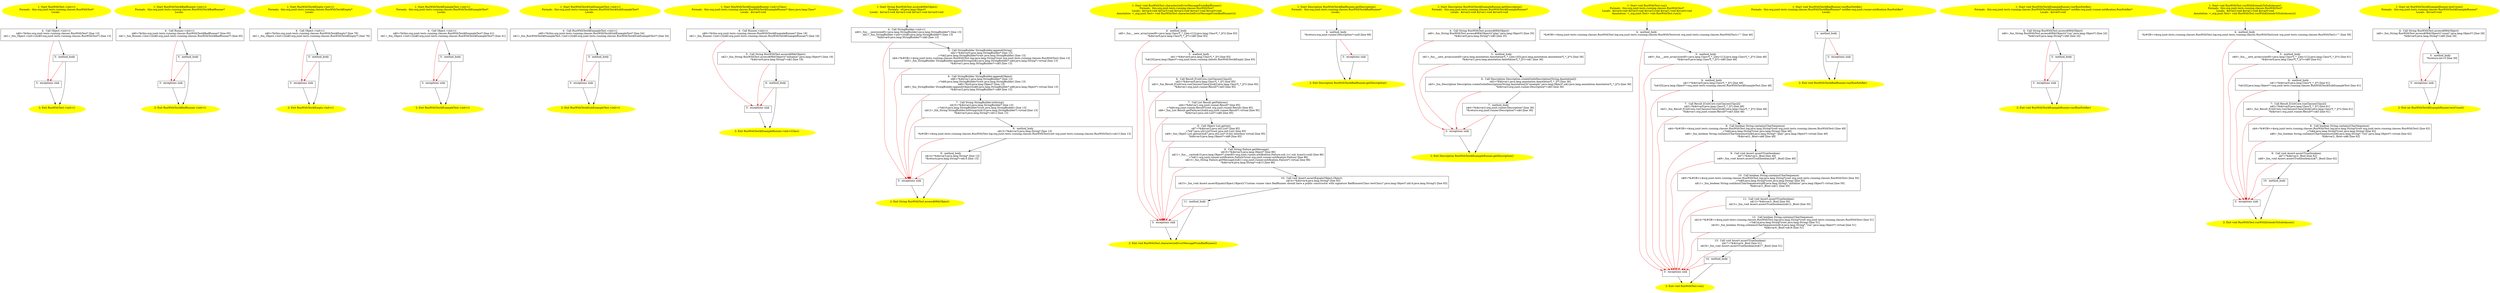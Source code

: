 /* @generated */
digraph cfg {
"org.junit.tests.running.classes.RunWithTest.<init>().37dfd34fd5948c29b14a1ca9b6bcc249_1" [label="1: Start RunWithTest.<init>()\nFormals:  this:org.junit.tests.running.classes.RunWithTest*\nLocals:  \n  " color=yellow style=filled]
	

	 "org.junit.tests.running.classes.RunWithTest.<init>().37dfd34fd5948c29b14a1ca9b6bcc249_1" -> "org.junit.tests.running.classes.RunWithTest.<init>().37dfd34fd5948c29b14a1ca9b6bcc249_4" ;
"org.junit.tests.running.classes.RunWithTest.<init>().37dfd34fd5948c29b14a1ca9b6bcc249_2" [label="2: Exit RunWithTest.<init>() \n  " color=yellow style=filled]
	

"org.junit.tests.running.classes.RunWithTest.<init>().37dfd34fd5948c29b14a1ca9b6bcc249_3" [label="3:  exceptions sink \n  " shape="box"]
	

	 "org.junit.tests.running.classes.RunWithTest.<init>().37dfd34fd5948c29b14a1ca9b6bcc249_3" -> "org.junit.tests.running.classes.RunWithTest.<init>().37dfd34fd5948c29b14a1ca9b6bcc249_2" ;
"org.junit.tests.running.classes.RunWithTest.<init>().37dfd34fd5948c29b14a1ca9b6bcc249_4" [label="4:  Call Object.<init>() \n   n$0=*&this:org.junit.tests.running.classes.RunWithTest* [line 13]\n  n$1=_fun_Object.<init>()(n$0:org.junit.tests.running.classes.RunWithTest*) [line 13]\n " shape="box"]
	

	 "org.junit.tests.running.classes.RunWithTest.<init>().37dfd34fd5948c29b14a1ca9b6bcc249_4" -> "org.junit.tests.running.classes.RunWithTest.<init>().37dfd34fd5948c29b14a1ca9b6bcc249_5" ;
	 "org.junit.tests.running.classes.RunWithTest.<init>().37dfd34fd5948c29b14a1ca9b6bcc249_4" -> "org.junit.tests.running.classes.RunWithTest.<init>().37dfd34fd5948c29b14a1ca9b6bcc249_3" [color="red" ];
"org.junit.tests.running.classes.RunWithTest.<init>().37dfd34fd5948c29b14a1ca9b6bcc249_5" [label="5:  method_body \n  " shape="box"]
	

	 "org.junit.tests.running.classes.RunWithTest.<init>().37dfd34fd5948c29b14a1ca9b6bcc249_5" -> "org.junit.tests.running.classes.RunWithTest.<init>().37dfd34fd5948c29b14a1ca9b6bcc249_2" ;
	 "org.junit.tests.running.classes.RunWithTest.<init>().37dfd34fd5948c29b14a1ca9b6bcc249_5" -> "org.junit.tests.running.classes.RunWithTest.<init>().37dfd34fd5948c29b14a1ca9b6bcc249_3" [color="red" ];
"org.junit.tests.running.classes.RunWithTest$BadRunner.<init>().d369ba99afb5cb42bc7578350c6d872d_1" [label="1: Start RunWithTest$BadRunner.<init>()\nFormals:  this:org.junit.tests.running.classes.RunWithTest$BadRunner*\nLocals:  \n  " color=yellow style=filled]
	

	 "org.junit.tests.running.classes.RunWithTest$BadRunner.<init>().d369ba99afb5cb42bc7578350c6d872d_1" -> "org.junit.tests.running.classes.RunWithTest$BadRunner.<init>().d369ba99afb5cb42bc7578350c6d872d_4" ;
"org.junit.tests.running.classes.RunWithTest$BadRunner.<init>().d369ba99afb5cb42bc7578350c6d872d_2" [label="2: Exit RunWithTest$BadRunner.<init>() \n  " color=yellow style=filled]
	

"org.junit.tests.running.classes.RunWithTest$BadRunner.<init>().d369ba99afb5cb42bc7578350c6d872d_3" [label="3:  exceptions sink \n  " shape="box"]
	

	 "org.junit.tests.running.classes.RunWithTest$BadRunner.<init>().d369ba99afb5cb42bc7578350c6d872d_3" -> "org.junit.tests.running.classes.RunWithTest$BadRunner.<init>().d369ba99afb5cb42bc7578350c6d872d_2" ;
"org.junit.tests.running.classes.RunWithTest$BadRunner.<init>().d369ba99afb5cb42bc7578350c6d872d_4" [label="4:  Call Runner.<init>() \n   n$0=*&this:org.junit.tests.running.classes.RunWithTest$BadRunner* [line 65]\n  n$1=_fun_Runner.<init>()(n$0:org.junit.tests.running.classes.RunWithTest$BadRunner*) [line 65]\n " shape="box"]
	

	 "org.junit.tests.running.classes.RunWithTest$BadRunner.<init>().d369ba99afb5cb42bc7578350c6d872d_4" -> "org.junit.tests.running.classes.RunWithTest$BadRunner.<init>().d369ba99afb5cb42bc7578350c6d872d_5" ;
	 "org.junit.tests.running.classes.RunWithTest$BadRunner.<init>().d369ba99afb5cb42bc7578350c6d872d_4" -> "org.junit.tests.running.classes.RunWithTest$BadRunner.<init>().d369ba99afb5cb42bc7578350c6d872d_3" [color="red" ];
"org.junit.tests.running.classes.RunWithTest$BadRunner.<init>().d369ba99afb5cb42bc7578350c6d872d_5" [label="5:  method_body \n  " shape="box"]
	

	 "org.junit.tests.running.classes.RunWithTest$BadRunner.<init>().d369ba99afb5cb42bc7578350c6d872d_5" -> "org.junit.tests.running.classes.RunWithTest$BadRunner.<init>().d369ba99afb5cb42bc7578350c6d872d_2" ;
	 "org.junit.tests.running.classes.RunWithTest$BadRunner.<init>().d369ba99afb5cb42bc7578350c6d872d_5" -> "org.junit.tests.running.classes.RunWithTest$BadRunner.<init>().d369ba99afb5cb42bc7578350c6d872d_3" [color="red" ];
"org.junit.tests.running.classes.RunWithTest$Empty.<init>().a164825f8111c8a7db06fb06fcd2aa99_1" [label="1: Start RunWithTest$Empty.<init>()\nFormals:  this:org.junit.tests.running.classes.RunWithTest$Empty*\nLocals:  \n  " color=yellow style=filled]
	

	 "org.junit.tests.running.classes.RunWithTest$Empty.<init>().a164825f8111c8a7db06fb06fcd2aa99_1" -> "org.junit.tests.running.classes.RunWithTest$Empty.<init>().a164825f8111c8a7db06fb06fcd2aa99_4" ;
"org.junit.tests.running.classes.RunWithTest$Empty.<init>().a164825f8111c8a7db06fb06fcd2aa99_2" [label="2: Exit RunWithTest$Empty.<init>() \n  " color=yellow style=filled]
	

"org.junit.tests.running.classes.RunWithTest$Empty.<init>().a164825f8111c8a7db06fb06fcd2aa99_3" [label="3:  exceptions sink \n  " shape="box"]
	

	 "org.junit.tests.running.classes.RunWithTest$Empty.<init>().a164825f8111c8a7db06fb06fcd2aa99_3" -> "org.junit.tests.running.classes.RunWithTest$Empty.<init>().a164825f8111c8a7db06fb06fcd2aa99_2" ;
"org.junit.tests.running.classes.RunWithTest$Empty.<init>().a164825f8111c8a7db06fb06fcd2aa99_4" [label="4:  Call Object.<init>() \n   n$0=*&this:org.junit.tests.running.classes.RunWithTest$Empty* [line 78]\n  n$1=_fun_Object.<init>()(n$0:org.junit.tests.running.classes.RunWithTest$Empty*) [line 78]\n " shape="box"]
	

	 "org.junit.tests.running.classes.RunWithTest$Empty.<init>().a164825f8111c8a7db06fb06fcd2aa99_4" -> "org.junit.tests.running.classes.RunWithTest$Empty.<init>().a164825f8111c8a7db06fb06fcd2aa99_5" ;
	 "org.junit.tests.running.classes.RunWithTest$Empty.<init>().a164825f8111c8a7db06fb06fcd2aa99_4" -> "org.junit.tests.running.classes.RunWithTest$Empty.<init>().a164825f8111c8a7db06fb06fcd2aa99_3" [color="red" ];
"org.junit.tests.running.classes.RunWithTest$Empty.<init>().a164825f8111c8a7db06fb06fcd2aa99_5" [label="5:  method_body \n  " shape="box"]
	

	 "org.junit.tests.running.classes.RunWithTest$Empty.<init>().a164825f8111c8a7db06fb06fcd2aa99_5" -> "org.junit.tests.running.classes.RunWithTest$Empty.<init>().a164825f8111c8a7db06fb06fcd2aa99_2" ;
	 "org.junit.tests.running.classes.RunWithTest$Empty.<init>().a164825f8111c8a7db06fb06fcd2aa99_5" -> "org.junit.tests.running.classes.RunWithTest$Empty.<init>().a164825f8111c8a7db06fb06fcd2aa99_3" [color="red" ];
"org.junit.tests.running.classes.RunWithTest$ExampleTest.<init>().e3a70cb2d054819533eacd89a9bc878f_1" [label="1: Start RunWithTest$ExampleTest.<init>()\nFormals:  this:org.junit.tests.running.classes.RunWithTest$ExampleTest*\nLocals:  \n  " color=yellow style=filled]
	

	 "org.junit.tests.running.classes.RunWithTest$ExampleTest.<init>().e3a70cb2d054819533eacd89a9bc878f_1" -> "org.junit.tests.running.classes.RunWithTest$ExampleTest.<init>().e3a70cb2d054819533eacd89a9bc878f_4" ;
"org.junit.tests.running.classes.RunWithTest$ExampleTest.<init>().e3a70cb2d054819533eacd89a9bc878f_2" [label="2: Exit RunWithTest$ExampleTest.<init>() \n  " color=yellow style=filled]
	

"org.junit.tests.running.classes.RunWithTest$ExampleTest.<init>().e3a70cb2d054819533eacd89a9bc878f_3" [label="3:  exceptions sink \n  " shape="box"]
	

	 "org.junit.tests.running.classes.RunWithTest$ExampleTest.<init>().e3a70cb2d054819533eacd89a9bc878f_3" -> "org.junit.tests.running.classes.RunWithTest$ExampleTest.<init>().e3a70cb2d054819533eacd89a9bc878f_2" ;
"org.junit.tests.running.classes.RunWithTest$ExampleTest.<init>().e3a70cb2d054819533eacd89a9bc878f_4" [label="4:  Call Object.<init>() \n   n$0=*&this:org.junit.tests.running.classes.RunWithTest$ExampleTest* [line 41]\n  n$1=_fun_Object.<init>()(n$0:org.junit.tests.running.classes.RunWithTest$ExampleTest*) [line 41]\n " shape="box"]
	

	 "org.junit.tests.running.classes.RunWithTest$ExampleTest.<init>().e3a70cb2d054819533eacd89a9bc878f_4" -> "org.junit.tests.running.classes.RunWithTest$ExampleTest.<init>().e3a70cb2d054819533eacd89a9bc878f_5" ;
	 "org.junit.tests.running.classes.RunWithTest$ExampleTest.<init>().e3a70cb2d054819533eacd89a9bc878f_4" -> "org.junit.tests.running.classes.RunWithTest$ExampleTest.<init>().e3a70cb2d054819533eacd89a9bc878f_3" [color="red" ];
"org.junit.tests.running.classes.RunWithTest$ExampleTest.<init>().e3a70cb2d054819533eacd89a9bc878f_5" [label="5:  method_body \n  " shape="box"]
	

	 "org.junit.tests.running.classes.RunWithTest$ExampleTest.<init>().e3a70cb2d054819533eacd89a9bc878f_5" -> "org.junit.tests.running.classes.RunWithTest$ExampleTest.<init>().e3a70cb2d054819533eacd89a9bc878f_2" ;
	 "org.junit.tests.running.classes.RunWithTest$ExampleTest.<init>().e3a70cb2d054819533eacd89a9bc878f_5" -> "org.junit.tests.running.classes.RunWithTest$ExampleTest.<init>().e3a70cb2d054819533eacd89a9bc878f_3" [color="red" ];
"org.junit.tests.running.classes.RunWithTest$SubExampleTest.<init>().ca8e2602afd9244be7b3b4311ef1e9bc_1" [label="1: Start RunWithTest$SubExampleTest.<init>()\nFormals:  this:org.junit.tests.running.classes.RunWithTest$SubExampleTest*\nLocals:  \n  " color=yellow style=filled]
	

	 "org.junit.tests.running.classes.RunWithTest$SubExampleTest.<init>().ca8e2602afd9244be7b3b4311ef1e9bc_1" -> "org.junit.tests.running.classes.RunWithTest$SubExampleTest.<init>().ca8e2602afd9244be7b3b4311ef1e9bc_4" ;
"org.junit.tests.running.classes.RunWithTest$SubExampleTest.<init>().ca8e2602afd9244be7b3b4311ef1e9bc_2" [label="2: Exit RunWithTest$SubExampleTest.<init>() \n  " color=yellow style=filled]
	

"org.junit.tests.running.classes.RunWithTest$SubExampleTest.<init>().ca8e2602afd9244be7b3b4311ef1e9bc_3" [label="3:  exceptions sink \n  " shape="box"]
	

	 "org.junit.tests.running.classes.RunWithTest$SubExampleTest.<init>().ca8e2602afd9244be7b3b4311ef1e9bc_3" -> "org.junit.tests.running.classes.RunWithTest$SubExampleTest.<init>().ca8e2602afd9244be7b3b4311ef1e9bc_2" ;
"org.junit.tests.running.classes.RunWithTest$SubExampleTest.<init>().ca8e2602afd9244be7b3b4311ef1e9bc_4" [label="4:  Call RunWithTest$ExampleTest.<init>() \n   n$0=*&this:org.junit.tests.running.classes.RunWithTest$SubExampleTest* [line 54]\n  n$1=_fun_RunWithTest$ExampleTest.<init>()(n$0:org.junit.tests.running.classes.RunWithTest$SubExampleTest*) [line 54]\n " shape="box"]
	

	 "org.junit.tests.running.classes.RunWithTest$SubExampleTest.<init>().ca8e2602afd9244be7b3b4311ef1e9bc_4" -> "org.junit.tests.running.classes.RunWithTest$SubExampleTest.<init>().ca8e2602afd9244be7b3b4311ef1e9bc_5" ;
	 "org.junit.tests.running.classes.RunWithTest$SubExampleTest.<init>().ca8e2602afd9244be7b3b4311ef1e9bc_4" -> "org.junit.tests.running.classes.RunWithTest$SubExampleTest.<init>().ca8e2602afd9244be7b3b4311ef1e9bc_3" [color="red" ];
"org.junit.tests.running.classes.RunWithTest$SubExampleTest.<init>().ca8e2602afd9244be7b3b4311ef1e9bc_5" [label="5:  method_body \n  " shape="box"]
	

	 "org.junit.tests.running.classes.RunWithTest$SubExampleTest.<init>().ca8e2602afd9244be7b3b4311ef1e9bc_5" -> "org.junit.tests.running.classes.RunWithTest$SubExampleTest.<init>().ca8e2602afd9244be7b3b4311ef1e9bc_2" ;
	 "org.junit.tests.running.classes.RunWithTest$SubExampleTest.<init>().ca8e2602afd9244be7b3b4311ef1e9bc_5" -> "org.junit.tests.running.classes.RunWithTest$SubExampleTest.<init>().ca8e2602afd9244be7b3b4311ef1e9bc_3" [color="red" ];
"org.junit.tests.running.classes.RunWithTest$ExampleRunner.<init>(java.lang.Class).2470aea57bb2859c03360612ed789776_1" [label="1: Start RunWithTest$ExampleRunner.<init>(Class)\nFormals:  this:org.junit.tests.running.classes.RunWithTest$ExampleRunner* klass:java.lang.Class*\nLocals:  $irvar0:void \n  " color=yellow style=filled]
	

	 "org.junit.tests.running.classes.RunWithTest$ExampleRunner.<init>(java.lang.Class).2470aea57bb2859c03360612ed789776_1" -> "org.junit.tests.running.classes.RunWithTest$ExampleRunner.<init>(java.lang.Class).2470aea57bb2859c03360612ed789776_4" ;
"org.junit.tests.running.classes.RunWithTest$ExampleRunner.<init>(java.lang.Class).2470aea57bb2859c03360612ed789776_2" [label="2: Exit RunWithTest$ExampleRunner.<init>(Class) \n  " color=yellow style=filled]
	

"org.junit.tests.running.classes.RunWithTest$ExampleRunner.<init>(java.lang.Class).2470aea57bb2859c03360612ed789776_3" [label="3:  exceptions sink \n  " shape="box"]
	

	 "org.junit.tests.running.classes.RunWithTest$ExampleRunner.<init>(java.lang.Class).2470aea57bb2859c03360612ed789776_3" -> "org.junit.tests.running.classes.RunWithTest$ExampleRunner.<init>(java.lang.Class).2470aea57bb2859c03360612ed789776_2" ;
"org.junit.tests.running.classes.RunWithTest$ExampleRunner.<init>(java.lang.Class).2470aea57bb2859c03360612ed789776_4" [label="4:  Call Runner.<init>() \n   n$0=*&this:org.junit.tests.running.classes.RunWithTest$ExampleRunner* [line 18]\n  n$1=_fun_Runner.<init>()(n$0:org.junit.tests.running.classes.RunWithTest$ExampleRunner*) [line 18]\n " shape="box"]
	

	 "org.junit.tests.running.classes.RunWithTest$ExampleRunner.<init>(java.lang.Class).2470aea57bb2859c03360612ed789776_4" -> "org.junit.tests.running.classes.RunWithTest$ExampleRunner.<init>(java.lang.Class).2470aea57bb2859c03360612ed789776_5" ;
	 "org.junit.tests.running.classes.RunWithTest$ExampleRunner.<init>(java.lang.Class).2470aea57bb2859c03360612ed789776_4" -> "org.junit.tests.running.classes.RunWithTest$ExampleRunner.<init>(java.lang.Class).2470aea57bb2859c03360612ed789776_3" [color="red" ];
"org.junit.tests.running.classes.RunWithTest$ExampleRunner.<init>(java.lang.Class).2470aea57bb2859c03360612ed789776_5" [label="5:  Call String RunWithTest.access$084(Object) \n   n$2=_fun_String RunWithTest.access$084(Object)(\"initialize\":java.lang.Object*) [line 19]\n  *&$irvar0:java.lang.String*=n$2 [line 19]\n " shape="box"]
	

	 "org.junit.tests.running.classes.RunWithTest$ExampleRunner.<init>(java.lang.Class).2470aea57bb2859c03360612ed789776_5" -> "org.junit.tests.running.classes.RunWithTest$ExampleRunner.<init>(java.lang.Class).2470aea57bb2859c03360612ed789776_6" ;
	 "org.junit.tests.running.classes.RunWithTest$ExampleRunner.<init>(java.lang.Class).2470aea57bb2859c03360612ed789776_5" -> "org.junit.tests.running.classes.RunWithTest$ExampleRunner.<init>(java.lang.Class).2470aea57bb2859c03360612ed789776_3" [color="red" ];
"org.junit.tests.running.classes.RunWithTest$ExampleRunner.<init>(java.lang.Class).2470aea57bb2859c03360612ed789776_6" [label="6:  method_body \n  " shape="box"]
	

	 "org.junit.tests.running.classes.RunWithTest$ExampleRunner.<init>(java.lang.Class).2470aea57bb2859c03360612ed789776_6" -> "org.junit.tests.running.classes.RunWithTest$ExampleRunner.<init>(java.lang.Class).2470aea57bb2859c03360612ed789776_2" ;
	 "org.junit.tests.running.classes.RunWithTest$ExampleRunner.<init>(java.lang.Class).2470aea57bb2859c03360612ed789776_6" -> "org.junit.tests.running.classes.RunWithTest$ExampleRunner.<init>(java.lang.Class).2470aea57bb2859c03360612ed789776_3" [color="red" ];
"org.junit.tests.running.classes.RunWithTest.access$084(java.lang.Object):java.lang.String.43d0d36bfa8b404a006052dd36ae4688_1" [label="1: Start String RunWithTest.access$084(Object)\nFormals:  x0:java.lang.Object*\nLocals:  $irvar3:void $irvar2:void $irvar1:void $irvar0:void \n  " color=yellow style=filled]
	

	 "org.junit.tests.running.classes.RunWithTest.access$084(java.lang.Object):java.lang.String.43d0d36bfa8b404a006052dd36ae4688_1" -> "org.junit.tests.running.classes.RunWithTest.access$084(java.lang.Object):java.lang.String.43d0d36bfa8b404a006052dd36ae4688_4" ;
"org.junit.tests.running.classes.RunWithTest.access$084(java.lang.Object):java.lang.String.43d0d36bfa8b404a006052dd36ae4688_2" [label="2: Exit String RunWithTest.access$084(Object) \n  " color=yellow style=filled]
	

"org.junit.tests.running.classes.RunWithTest.access$084(java.lang.Object):java.lang.String.43d0d36bfa8b404a006052dd36ae4688_3" [label="3:  exceptions sink \n  " shape="box"]
	

	 "org.junit.tests.running.classes.RunWithTest.access$084(java.lang.Object):java.lang.String.43d0d36bfa8b404a006052dd36ae4688_3" -> "org.junit.tests.running.classes.RunWithTest.access$084(java.lang.Object):java.lang.String.43d0d36bfa8b404a006052dd36ae4688_2" ;
"org.junit.tests.running.classes.RunWithTest.access$084(java.lang.Object):java.lang.String.43d0d36bfa8b404a006052dd36ae4688_4" [label="4:  Call StringBuilder.<init>() \n   n$0=_fun___new(sizeof(t=java.lang.StringBuilder):java.lang.StringBuilder*) [line 13]\n  n$1=_fun_StringBuilder.<init>()(n$0:java.lang.StringBuilder*) [line 13]\n  *&$irvar0:java.lang.StringBuilder*=n$0 [line 13]\n " shape="box"]
	

	 "org.junit.tests.running.classes.RunWithTest.access$084(java.lang.Object):java.lang.String.43d0d36bfa8b404a006052dd36ae4688_4" -> "org.junit.tests.running.classes.RunWithTest.access$084(java.lang.Object):java.lang.String.43d0d36bfa8b404a006052dd36ae4688_5" ;
	 "org.junit.tests.running.classes.RunWithTest.access$084(java.lang.Object):java.lang.String.43d0d36bfa8b404a006052dd36ae4688_4" -> "org.junit.tests.running.classes.RunWithTest.access$084(java.lang.Object):java.lang.String.43d0d36bfa8b404a006052dd36ae4688_3" [color="red" ];
"org.junit.tests.running.classes.RunWithTest.access$084(java.lang.Object):java.lang.String.43d0d36bfa8b404a006052dd36ae4688_5" [label="5:  Call StringBuilder StringBuilder.append(String) \n   n$2=*&$irvar0:java.lang.StringBuilder* [line 13]\n  _=*n$2:java.lang.StringBuilder*(root java.lang.StringBuilder) [line 13]\n  n$4=*&#GB<>$org.junit.tests.running.classes.RunWithTest.log:java.lang.String*(root org.junit.tests.running.classes.RunWithTest) [line 13]\n  n$5=_fun_StringBuilder StringBuilder.append(String)(n$2:java.lang.StringBuilder*,n$4:java.lang.String*) virtual [line 13]\n  *&$irvar1:java.lang.StringBuilder*=n$5 [line 13]\n " shape="box"]
	

	 "org.junit.tests.running.classes.RunWithTest.access$084(java.lang.Object):java.lang.String.43d0d36bfa8b404a006052dd36ae4688_5" -> "org.junit.tests.running.classes.RunWithTest.access$084(java.lang.Object):java.lang.String.43d0d36bfa8b404a006052dd36ae4688_6" ;
	 "org.junit.tests.running.classes.RunWithTest.access$084(java.lang.Object):java.lang.String.43d0d36bfa8b404a006052dd36ae4688_5" -> "org.junit.tests.running.classes.RunWithTest.access$084(java.lang.Object):java.lang.String.43d0d36bfa8b404a006052dd36ae4688_3" [color="red" ];
"org.junit.tests.running.classes.RunWithTest.access$084(java.lang.Object):java.lang.String.43d0d36bfa8b404a006052dd36ae4688_6" [label="6:  Call StringBuilder StringBuilder.append(Object) \n   n$6=*&$irvar1:java.lang.StringBuilder* [line 13]\n  _=*n$6:java.lang.StringBuilder*(root java.lang.StringBuilder) [line 13]\n  n$8=*&x0:java.lang.Object* [line 13]\n  n$9=_fun_StringBuilder StringBuilder.append(Object)(n$6:java.lang.StringBuilder*,n$8:java.lang.Object*) virtual [line 13]\n  *&$irvar2:java.lang.StringBuilder*=n$9 [line 13]\n " shape="box"]
	

	 "org.junit.tests.running.classes.RunWithTest.access$084(java.lang.Object):java.lang.String.43d0d36bfa8b404a006052dd36ae4688_6" -> "org.junit.tests.running.classes.RunWithTest.access$084(java.lang.Object):java.lang.String.43d0d36bfa8b404a006052dd36ae4688_7" ;
	 "org.junit.tests.running.classes.RunWithTest.access$084(java.lang.Object):java.lang.String.43d0d36bfa8b404a006052dd36ae4688_6" -> "org.junit.tests.running.classes.RunWithTest.access$084(java.lang.Object):java.lang.String.43d0d36bfa8b404a006052dd36ae4688_3" [color="red" ];
"org.junit.tests.running.classes.RunWithTest.access$084(java.lang.Object):java.lang.String.43d0d36bfa8b404a006052dd36ae4688_7" [label="7:  Call String StringBuilder.toString() \n   n$10=*&$irvar2:java.lang.StringBuilder* [line 13]\n  _=*n$10:java.lang.StringBuilder*(root java.lang.StringBuilder) [line 13]\n  n$12=_fun_String StringBuilder.toString()(n$10:java.lang.StringBuilder*) virtual [line 13]\n  *&$irvar3:java.lang.String*=n$12 [line 13]\n " shape="box"]
	

	 "org.junit.tests.running.classes.RunWithTest.access$084(java.lang.Object):java.lang.String.43d0d36bfa8b404a006052dd36ae4688_7" -> "org.junit.tests.running.classes.RunWithTest.access$084(java.lang.Object):java.lang.String.43d0d36bfa8b404a006052dd36ae4688_8" ;
	 "org.junit.tests.running.classes.RunWithTest.access$084(java.lang.Object):java.lang.String.43d0d36bfa8b404a006052dd36ae4688_7" -> "org.junit.tests.running.classes.RunWithTest.access$084(java.lang.Object):java.lang.String.43d0d36bfa8b404a006052dd36ae4688_3" [color="red" ];
"org.junit.tests.running.classes.RunWithTest.access$084(java.lang.Object):java.lang.String.43d0d36bfa8b404a006052dd36ae4688_8" [label="8:  method_body \n   n$13=*&$irvar3:java.lang.String* [line 13]\n  *&#GB<>$org.junit.tests.running.classes.RunWithTest.log:org.junit.tests.running.classes.RunWithTest(root org.junit.tests.running.classes.RunWithTest)=n$13 [line 13]\n " shape="box"]
	

	 "org.junit.tests.running.classes.RunWithTest.access$084(java.lang.Object):java.lang.String.43d0d36bfa8b404a006052dd36ae4688_8" -> "org.junit.tests.running.classes.RunWithTest.access$084(java.lang.Object):java.lang.String.43d0d36bfa8b404a006052dd36ae4688_9" ;
	 "org.junit.tests.running.classes.RunWithTest.access$084(java.lang.Object):java.lang.String.43d0d36bfa8b404a006052dd36ae4688_8" -> "org.junit.tests.running.classes.RunWithTest.access$084(java.lang.Object):java.lang.String.43d0d36bfa8b404a006052dd36ae4688_3" [color="red" ];
"org.junit.tests.running.classes.RunWithTest.access$084(java.lang.Object):java.lang.String.43d0d36bfa8b404a006052dd36ae4688_9" [label="9:  method_body \n   n$14=*&$irvar3:java.lang.String* [line 13]\n  *&return:java.lang.String*=n$14 [line 13]\n " shape="box"]
	

	 "org.junit.tests.running.classes.RunWithTest.access$084(java.lang.Object):java.lang.String.43d0d36bfa8b404a006052dd36ae4688_9" -> "org.junit.tests.running.classes.RunWithTest.access$084(java.lang.Object):java.lang.String.43d0d36bfa8b404a006052dd36ae4688_2" ;
	 "org.junit.tests.running.classes.RunWithTest.access$084(java.lang.Object):java.lang.String.43d0d36bfa8b404a006052dd36ae4688_9" -> "org.junit.tests.running.classes.RunWithTest.access$084(java.lang.Object):java.lang.String.43d0d36bfa8b404a006052dd36ae4688_3" [color="red" ];
"org.junit.tests.running.classes.RunWithTest.characterizeErrorMessageFromBadRunner():void.0a2384437933addddaeae09229e8f90e_1" [label="1: Start void RunWithTest.characterizeErrorMessageFromBadRunner()\nFormals:  this:org.junit.tests.running.classes.RunWithTest*\nLocals:  $irvar4:void $irvar3:void $irvar2:void $irvar1:void $irvar0:void\nAnnotation: <_org.junit.Test> void RunWithTest.characterizeErrorMessageFromBadRunner()() \n  " color=yellow style=filled]
	

	 "org.junit.tests.running.classes.RunWithTest.characterizeErrorMessageFromBadRunner():void.0a2384437933addddaeae09229e8f90e_1" -> "org.junit.tests.running.classes.RunWithTest.characterizeErrorMessageFromBadRunner():void.0a2384437933addddaeae09229e8f90e_4" ;
"org.junit.tests.running.classes.RunWithTest.characterizeErrorMessageFromBadRunner():void.0a2384437933addddaeae09229e8f90e_2" [label="2: Exit void RunWithTest.characterizeErrorMessageFromBadRunner() \n  " color=yellow style=filled]
	

"org.junit.tests.running.classes.RunWithTest.characterizeErrorMessageFromBadRunner():void.0a2384437933addddaeae09229e8f90e_3" [label="3:  exceptions sink \n  " shape="box"]
	

	 "org.junit.tests.running.classes.RunWithTest.characterizeErrorMessageFromBadRunner():void.0a2384437933addddaeae09229e8f90e_3" -> "org.junit.tests.running.classes.RunWithTest.characterizeErrorMessageFromBadRunner():void.0a2384437933addddaeae09229e8f90e_2" ;
"org.junit.tests.running.classes.RunWithTest.characterizeErrorMessageFromBadRunner():void.0a2384437933addddaeae09229e8f90e_4" [label="4:  method_body \n   n$0=_fun___new_array(sizeof(t=java.lang.Class*[_*_];len=[1]):java.lang.Class*[_*_](*)) [line 83]\n  *&$irvar0:java.lang.Class*[_*_](*)=n$0 [line 83]\n " shape="box"]
	

	 "org.junit.tests.running.classes.RunWithTest.characterizeErrorMessageFromBadRunner():void.0a2384437933addddaeae09229e8f90e_4" -> "org.junit.tests.running.classes.RunWithTest.characterizeErrorMessageFromBadRunner():void.0a2384437933addddaeae09229e8f90e_5" ;
	 "org.junit.tests.running.classes.RunWithTest.characterizeErrorMessageFromBadRunner():void.0a2384437933addddaeae09229e8f90e_4" -> "org.junit.tests.running.classes.RunWithTest.characterizeErrorMessageFromBadRunner():void.0a2384437933addddaeae09229e8f90e_3" [color="red" ];
"org.junit.tests.running.classes.RunWithTest.characterizeErrorMessageFromBadRunner():void.0a2384437933addddaeae09229e8f90e_5" [label="5:  method_body \n   n$1=*&$irvar0:java.lang.Class*[_*_](*) [line 83]\n  *n$1[0]:java.lang.Object*=org.junit.tests.running.classes.RunWithTest$Empty [line 83]\n " shape="box"]
	

	 "org.junit.tests.running.classes.RunWithTest.characterizeErrorMessageFromBadRunner():void.0a2384437933addddaeae09229e8f90e_5" -> "org.junit.tests.running.classes.RunWithTest.characterizeErrorMessageFromBadRunner():void.0a2384437933addddaeae09229e8f90e_6" ;
	 "org.junit.tests.running.classes.RunWithTest.characterizeErrorMessageFromBadRunner():void.0a2384437933addddaeae09229e8f90e_5" -> "org.junit.tests.running.classes.RunWithTest.characterizeErrorMessageFromBadRunner():void.0a2384437933addddaeae09229e8f90e_3" [color="red" ];
"org.junit.tests.running.classes.RunWithTest.characterizeErrorMessageFromBadRunner():void.0a2384437933addddaeae09229e8f90e_6" [label="6:  Call Result JUnitCore.runClasses(Class[]) \n   n$2=*&$irvar0:java.lang.Class*[_*_](*) [line 85]\n  n$3=_fun_Result JUnitCore.runClasses(Class[])(n$2:java.lang.Class*[_*_](*)) [line 85]\n  *&$irvar1:org.junit.runner.Result*=n$3 [line 85]\n " shape="box"]
	

	 "org.junit.tests.running.classes.RunWithTest.characterizeErrorMessageFromBadRunner():void.0a2384437933addddaeae09229e8f90e_6" -> "org.junit.tests.running.classes.RunWithTest.characterizeErrorMessageFromBadRunner():void.0a2384437933addddaeae09229e8f90e_7" ;
	 "org.junit.tests.running.classes.RunWithTest.characterizeErrorMessageFromBadRunner():void.0a2384437933addddaeae09229e8f90e_6" -> "org.junit.tests.running.classes.RunWithTest.characterizeErrorMessageFromBadRunner():void.0a2384437933addddaeae09229e8f90e_3" [color="red" ];
"org.junit.tests.running.classes.RunWithTest.characterizeErrorMessageFromBadRunner():void.0a2384437933addddaeae09229e8f90e_7" [label="7:  Call List Result.getFailures() \n   n$4=*&$irvar1:org.junit.runner.Result* [line 85]\n  _=*n$4:org.junit.runner.Result*(root org.junit.runner.Result) [line 85]\n  n$6=_fun_List Result.getFailures()(n$4:org.junit.runner.Result*) virtual [line 85]\n  *&$irvar2:java.util.List*=n$6 [line 85]\n " shape="box"]
	

	 "org.junit.tests.running.classes.RunWithTest.characterizeErrorMessageFromBadRunner():void.0a2384437933addddaeae09229e8f90e_7" -> "org.junit.tests.running.classes.RunWithTest.characterizeErrorMessageFromBadRunner():void.0a2384437933addddaeae09229e8f90e_8" ;
	 "org.junit.tests.running.classes.RunWithTest.characterizeErrorMessageFromBadRunner():void.0a2384437933addddaeae09229e8f90e_7" -> "org.junit.tests.running.classes.RunWithTest.characterizeErrorMessageFromBadRunner():void.0a2384437933addddaeae09229e8f90e_3" [color="red" ];
"org.junit.tests.running.classes.RunWithTest.characterizeErrorMessageFromBadRunner():void.0a2384437933addddaeae09229e8f90e_8" [label="8:  Call Object List.get(int) \n   n$7=*&$irvar2:java.util.List* [line 85]\n  _=*n$7:java.util.List*(root java.util.List) [line 85]\n  n$9=_fun_Object List.get(int)(n$7:java.util.List*,0:int) interface virtual [line 85]\n  *&$irvar3:java.lang.Object*=n$9 [line 85]\n " shape="box"]
	

	 "org.junit.tests.running.classes.RunWithTest.characterizeErrorMessageFromBadRunner():void.0a2384437933addddaeae09229e8f90e_8" -> "org.junit.tests.running.classes.RunWithTest.characterizeErrorMessageFromBadRunner():void.0a2384437933addddaeae09229e8f90e_9" ;
	 "org.junit.tests.running.classes.RunWithTest.characterizeErrorMessageFromBadRunner():void.0a2384437933addddaeae09229e8f90e_8" -> "org.junit.tests.running.classes.RunWithTest.characterizeErrorMessageFromBadRunner():void.0a2384437933addddaeae09229e8f90e_3" [color="red" ];
"org.junit.tests.running.classes.RunWithTest.characterizeErrorMessageFromBadRunner():void.0a2384437933addddaeae09229e8f90e_9" [label="9:  Call String Failure.getMessage() \n   n$10=*&$irvar3:java.lang.Object* [line 86]\n  n$11=_fun___cast(n$10:java.lang.Object*,sizeof(t=org.junit.runner.notification.Failure;sub_t=( sub )(cast)):void) [line 86]\n  _=*n$11:org.junit.runner.notification.Failure*(root org.junit.runner.notification.Failure) [line 86]\n  n$13=_fun_String Failure.getMessage()(n$11:org.junit.runner.notification.Failure*) virtual [line 86]\n  *&$irvar4:java.lang.String*=n$13 [line 86]\n " shape="box"]
	

	 "org.junit.tests.running.classes.RunWithTest.characterizeErrorMessageFromBadRunner():void.0a2384437933addddaeae09229e8f90e_9" -> "org.junit.tests.running.classes.RunWithTest.characterizeErrorMessageFromBadRunner():void.0a2384437933addddaeae09229e8f90e_10" ;
	 "org.junit.tests.running.classes.RunWithTest.characterizeErrorMessageFromBadRunner():void.0a2384437933addddaeae09229e8f90e_9" -> "org.junit.tests.running.classes.RunWithTest.characterizeErrorMessageFromBadRunner():void.0a2384437933addddaeae09229e8f90e_3" [color="red" ];
"org.junit.tests.running.classes.RunWithTest.characterizeErrorMessageFromBadRunner():void.0a2384437933addddaeae09229e8f90e_10" [label="10:  Call void Assert.assertEquals(Object,Object) \n   n$14=*&$irvar4:java.lang.String* [line 83]\n  n$15=_fun_void Assert.assertEquals(Object,Object)(\"Custom runner class BadRunner should have a public constructor with signature BadRunner(Class testClass)\":java.lang.Object*,n$14:java.lang.String*) [line 83]\n " shape="box"]
	

	 "org.junit.tests.running.classes.RunWithTest.characterizeErrorMessageFromBadRunner():void.0a2384437933addddaeae09229e8f90e_10" -> "org.junit.tests.running.classes.RunWithTest.characterizeErrorMessageFromBadRunner():void.0a2384437933addddaeae09229e8f90e_11" ;
	 "org.junit.tests.running.classes.RunWithTest.characterizeErrorMessageFromBadRunner():void.0a2384437933addddaeae09229e8f90e_10" -> "org.junit.tests.running.classes.RunWithTest.characterizeErrorMessageFromBadRunner():void.0a2384437933addddaeae09229e8f90e_3" [color="red" ];
"org.junit.tests.running.classes.RunWithTest.characterizeErrorMessageFromBadRunner():void.0a2384437933addddaeae09229e8f90e_11" [label="11:  method_body \n  " shape="box"]
	

	 "org.junit.tests.running.classes.RunWithTest.characterizeErrorMessageFromBadRunner():void.0a2384437933addddaeae09229e8f90e_11" -> "org.junit.tests.running.classes.RunWithTest.characterizeErrorMessageFromBadRunner():void.0a2384437933addddaeae09229e8f90e_2" ;
	 "org.junit.tests.running.classes.RunWithTest.characterizeErrorMessageFromBadRunner():void.0a2384437933addddaeae09229e8f90e_11" -> "org.junit.tests.running.classes.RunWithTest.characterizeErrorMessageFromBadRunner():void.0a2384437933addddaeae09229e8f90e_3" [color="red" ];
"org.junit.tests.running.classes.RunWithTest$BadRunner.getDescription():org.junit.runner.Description.0101f308a3412158ccb97f4ccb0245dd_1" [label="1: Start Description RunWithTest$BadRunner.getDescription()\nFormals:  this:org.junit.tests.running.classes.RunWithTest$BadRunner*\nLocals:  \n  " color=yellow style=filled]
	

	 "org.junit.tests.running.classes.RunWithTest$BadRunner.getDescription():org.junit.runner.Description.0101f308a3412158ccb97f4ccb0245dd_1" -> "org.junit.tests.running.classes.RunWithTest$BadRunner.getDescription():org.junit.runner.Description.0101f308a3412158ccb97f4ccb0245dd_4" ;
"org.junit.tests.running.classes.RunWithTest$BadRunner.getDescription():org.junit.runner.Description.0101f308a3412158ccb97f4ccb0245dd_2" [label="2: Exit Description RunWithTest$BadRunner.getDescription() \n  " color=yellow style=filled]
	

"org.junit.tests.running.classes.RunWithTest$BadRunner.getDescription():org.junit.runner.Description.0101f308a3412158ccb97f4ccb0245dd_3" [label="3:  exceptions sink \n  " shape="box"]
	

	 "org.junit.tests.running.classes.RunWithTest$BadRunner.getDescription():org.junit.runner.Description.0101f308a3412158ccb97f4ccb0245dd_3" -> "org.junit.tests.running.classes.RunWithTest$BadRunner.getDescription():org.junit.runner.Description.0101f308a3412158ccb97f4ccb0245dd_2" ;
"org.junit.tests.running.classes.RunWithTest$BadRunner.getDescription():org.junit.runner.Description.0101f308a3412158ccb97f4ccb0245dd_4" [label="4:  method_body \n   *&return:org.junit.runner.Description*=null [line 68]\n " shape="box"]
	

	 "org.junit.tests.running.classes.RunWithTest$BadRunner.getDescription():org.junit.runner.Description.0101f308a3412158ccb97f4ccb0245dd_4" -> "org.junit.tests.running.classes.RunWithTest$BadRunner.getDescription():org.junit.runner.Description.0101f308a3412158ccb97f4ccb0245dd_2" ;
	 "org.junit.tests.running.classes.RunWithTest$BadRunner.getDescription():org.junit.runner.Description.0101f308a3412158ccb97f4ccb0245dd_4" -> "org.junit.tests.running.classes.RunWithTest$BadRunner.getDescription():org.junit.runner.Description.0101f308a3412158ccb97f4ccb0245dd_3" [color="red" ];
"org.junit.tests.running.classes.RunWithTest$ExampleRunner.getDescription():org.junit.runner.Descript.fe04b74e1de3dc2495d64d0eba11cf45_1" [label="1: Start Description RunWithTest$ExampleRunner.getDescription()\nFormals:  this:org.junit.tests.running.classes.RunWithTest$ExampleRunner*\nLocals:  $irvar2:void $irvar1:void $irvar0:void \n  " color=yellow style=filled]
	

	 "org.junit.tests.running.classes.RunWithTest$ExampleRunner.getDescription():org.junit.runner.Descript.fe04b74e1de3dc2495d64d0eba11cf45_1" -> "org.junit.tests.running.classes.RunWithTest$ExampleRunner.getDescription():org.junit.runner.Descript.fe04b74e1de3dc2495d64d0eba11cf45_4" ;
"org.junit.tests.running.classes.RunWithTest$ExampleRunner.getDescription():org.junit.runner.Descript.fe04b74e1de3dc2495d64d0eba11cf45_2" [label="2: Exit Description RunWithTest$ExampleRunner.getDescription() \n  " color=yellow style=filled]
	

"org.junit.tests.running.classes.RunWithTest$ExampleRunner.getDescription():org.junit.runner.Descript.fe04b74e1de3dc2495d64d0eba11cf45_3" [label="3:  exceptions sink \n  " shape="box"]
	

	 "org.junit.tests.running.classes.RunWithTest$ExampleRunner.getDescription():org.junit.runner.Descript.fe04b74e1de3dc2495d64d0eba11cf45_3" -> "org.junit.tests.running.classes.RunWithTest$ExampleRunner.getDescription():org.junit.runner.Descript.fe04b74e1de3dc2495d64d0eba11cf45_2" ;
"org.junit.tests.running.classes.RunWithTest$ExampleRunner.getDescription():org.junit.runner.Descript.fe04b74e1de3dc2495d64d0eba11cf45_4" [label="4:  Call String RunWithTest.access$084(Object) \n   n$0=_fun_String RunWithTest.access$084(Object)(\"plan\":java.lang.Object*) [line 35]\n  *&$irvar0:java.lang.String*=n$0 [line 35]\n " shape="box"]
	

	 "org.junit.tests.running.classes.RunWithTest$ExampleRunner.getDescription():org.junit.runner.Descript.fe04b74e1de3dc2495d64d0eba11cf45_4" -> "org.junit.tests.running.classes.RunWithTest$ExampleRunner.getDescription():org.junit.runner.Descript.fe04b74e1de3dc2495d64d0eba11cf45_5" ;
	 "org.junit.tests.running.classes.RunWithTest$ExampleRunner.getDescription():org.junit.runner.Descript.fe04b74e1de3dc2495d64d0eba11cf45_4" -> "org.junit.tests.running.classes.RunWithTest$ExampleRunner.getDescription():org.junit.runner.Descript.fe04b74e1de3dc2495d64d0eba11cf45_3" [color="red" ];
"org.junit.tests.running.classes.RunWithTest$ExampleRunner.getDescription():org.junit.runner.Descript.fe04b74e1de3dc2495d64d0eba11cf45_5" [label="5:  method_body \n   n$1=_fun___new_array(sizeof(t=java.lang.annotation.Annotation*[_*_];len=[0]):java.lang.annotation.Annotation*[_*_](*)) [line 36]\n  *&$irvar1:java.lang.annotation.Annotation*[_*_](*)=n$1 [line 36]\n " shape="box"]
	

	 "org.junit.tests.running.classes.RunWithTest$ExampleRunner.getDescription():org.junit.runner.Descript.fe04b74e1de3dc2495d64d0eba11cf45_5" -> "org.junit.tests.running.classes.RunWithTest$ExampleRunner.getDescription():org.junit.runner.Descript.fe04b74e1de3dc2495d64d0eba11cf45_6" ;
	 "org.junit.tests.running.classes.RunWithTest$ExampleRunner.getDescription():org.junit.runner.Descript.fe04b74e1de3dc2495d64d0eba11cf45_5" -> "org.junit.tests.running.classes.RunWithTest$ExampleRunner.getDescription():org.junit.runner.Descript.fe04b74e1de3dc2495d64d0eba11cf45_3" [color="red" ];
"org.junit.tests.running.classes.RunWithTest$ExampleRunner.getDescription():org.junit.runner.Descript.fe04b74e1de3dc2495d64d0eba11cf45_6" [label="6:  Call Description Description.createSuiteDescription(String,Annotation[]) \n   n$2=*&$irvar1:java.lang.annotation.Annotation*[_*_](*) [line 36]\n  n$3=_fun_Description Description.createSuiteDescription(String,Annotation[])(\"example\":java.lang.Object*,n$2:java.lang.annotation.Annotation*[_*_](*)) [line 36]\n  *&$irvar2:org.junit.runner.Description*=n$3 [line 36]\n " shape="box"]
	

	 "org.junit.tests.running.classes.RunWithTest$ExampleRunner.getDescription():org.junit.runner.Descript.fe04b74e1de3dc2495d64d0eba11cf45_6" -> "org.junit.tests.running.classes.RunWithTest$ExampleRunner.getDescription():org.junit.runner.Descript.fe04b74e1de3dc2495d64d0eba11cf45_7" ;
	 "org.junit.tests.running.classes.RunWithTest$ExampleRunner.getDescription():org.junit.runner.Descript.fe04b74e1de3dc2495d64d0eba11cf45_6" -> "org.junit.tests.running.classes.RunWithTest$ExampleRunner.getDescription():org.junit.runner.Descript.fe04b74e1de3dc2495d64d0eba11cf45_3" [color="red" ];
"org.junit.tests.running.classes.RunWithTest$ExampleRunner.getDescription():org.junit.runner.Descript.fe04b74e1de3dc2495d64d0eba11cf45_7" [label="7:  method_body \n   n$4=*&$irvar2:org.junit.runner.Description* [line 36]\n  *&return:org.junit.runner.Description*=n$4 [line 36]\n " shape="box"]
	

	 "org.junit.tests.running.classes.RunWithTest$ExampleRunner.getDescription():org.junit.runner.Descript.fe04b74e1de3dc2495d64d0eba11cf45_7" -> "org.junit.tests.running.classes.RunWithTest$ExampleRunner.getDescription():org.junit.runner.Descript.fe04b74e1de3dc2495d64d0eba11cf45_2" ;
	 "org.junit.tests.running.classes.RunWithTest$ExampleRunner.getDescription():org.junit.runner.Descript.fe04b74e1de3dc2495d64d0eba11cf45_7" -> "org.junit.tests.running.classes.RunWithTest$ExampleRunner.getDescription():org.junit.runner.Descript.fe04b74e1de3dc2495d64d0eba11cf45_3" [color="red" ];
"org.junit.tests.running.classes.RunWithTest.run():void.fc68efd3ea57b07035d2395a66a75383_1" [label="1: Start void RunWithTest.run()\nFormals:  this:org.junit.tests.running.classes.RunWithTest*\nLocals:  $irvar4:void $irvar3:void $irvar2:void $irvar1:void $irvar0:void\nAnnotation: <_org.junit.Test> void RunWithTest.run()() \n  " color=yellow style=filled]
	

	 "org.junit.tests.running.classes.RunWithTest.run():void.fc68efd3ea57b07035d2395a66a75383_1" -> "org.junit.tests.running.classes.RunWithTest.run():void.fc68efd3ea57b07035d2395a66a75383_4" ;
"org.junit.tests.running.classes.RunWithTest.run():void.fc68efd3ea57b07035d2395a66a75383_2" [label="2: Exit void RunWithTest.run() \n  " color=yellow style=filled]
	

"org.junit.tests.running.classes.RunWithTest.run():void.fc68efd3ea57b07035d2395a66a75383_3" [label="3:  exceptions sink \n  " shape="box"]
	

	 "org.junit.tests.running.classes.RunWithTest.run():void.fc68efd3ea57b07035d2395a66a75383_3" -> "org.junit.tests.running.classes.RunWithTest.run():void.fc68efd3ea57b07035d2395a66a75383_2" ;
"org.junit.tests.running.classes.RunWithTest.run():void.fc68efd3ea57b07035d2395a66a75383_4" [label="4:  method_body \n   *&#GB<>$org.junit.tests.running.classes.RunWithTest.log:org.junit.tests.running.classes.RunWithTest(root org.junit.tests.running.classes.RunWithTest)=\"\" [line 46]\n " shape="box"]
	

	 "org.junit.tests.running.classes.RunWithTest.run():void.fc68efd3ea57b07035d2395a66a75383_4" -> "org.junit.tests.running.classes.RunWithTest.run():void.fc68efd3ea57b07035d2395a66a75383_5" ;
	 "org.junit.tests.running.classes.RunWithTest.run():void.fc68efd3ea57b07035d2395a66a75383_4" -> "org.junit.tests.running.classes.RunWithTest.run():void.fc68efd3ea57b07035d2395a66a75383_3" [color="red" ];
"org.junit.tests.running.classes.RunWithTest.run():void.fc68efd3ea57b07035d2395a66a75383_5" [label="5:  method_body \n   n$0=_fun___new_array(sizeof(t=java.lang.Class*[_*_];len=[1]):java.lang.Class*[_*_](*)) [line 48]\n  *&$irvar0:java.lang.Class*[_*_](*)=n$0 [line 48]\n " shape="box"]
	

	 "org.junit.tests.running.classes.RunWithTest.run():void.fc68efd3ea57b07035d2395a66a75383_5" -> "org.junit.tests.running.classes.RunWithTest.run():void.fc68efd3ea57b07035d2395a66a75383_6" ;
	 "org.junit.tests.running.classes.RunWithTest.run():void.fc68efd3ea57b07035d2395a66a75383_5" -> "org.junit.tests.running.classes.RunWithTest.run():void.fc68efd3ea57b07035d2395a66a75383_3" [color="red" ];
"org.junit.tests.running.classes.RunWithTest.run():void.fc68efd3ea57b07035d2395a66a75383_6" [label="6:  method_body \n   n$1=*&$irvar0:java.lang.Class*[_*_](*) [line 48]\n  *n$1[0]:java.lang.Object*=org.junit.tests.running.classes.RunWithTest$ExampleTest [line 48]\n " shape="box"]
	

	 "org.junit.tests.running.classes.RunWithTest.run():void.fc68efd3ea57b07035d2395a66a75383_6" -> "org.junit.tests.running.classes.RunWithTest.run():void.fc68efd3ea57b07035d2395a66a75383_7" ;
	 "org.junit.tests.running.classes.RunWithTest.run():void.fc68efd3ea57b07035d2395a66a75383_6" -> "org.junit.tests.running.classes.RunWithTest.run():void.fc68efd3ea57b07035d2395a66a75383_3" [color="red" ];
"org.junit.tests.running.classes.RunWithTest.run():void.fc68efd3ea57b07035d2395a66a75383_7" [label="7:  Call Result JUnitCore.runClasses(Class[]) \n   n$2=*&$irvar0:java.lang.Class*[_*_](*) [line 48]\n  n$3=_fun_Result JUnitCore.runClasses(Class[])(n$2:java.lang.Class*[_*_](*)) [line 48]\n  *&$irvar1:org.junit.runner.Result*=n$3 [line 48]\n " shape="box"]
	

	 "org.junit.tests.running.classes.RunWithTest.run():void.fc68efd3ea57b07035d2395a66a75383_7" -> "org.junit.tests.running.classes.RunWithTest.run():void.fc68efd3ea57b07035d2395a66a75383_8" ;
	 "org.junit.tests.running.classes.RunWithTest.run():void.fc68efd3ea57b07035d2395a66a75383_7" -> "org.junit.tests.running.classes.RunWithTest.run():void.fc68efd3ea57b07035d2395a66a75383_3" [color="red" ];
"org.junit.tests.running.classes.RunWithTest.run():void.fc68efd3ea57b07035d2395a66a75383_8" [label="8:  Call boolean String.contains(CharSequence) \n   n$4=*&#GB<>$org.junit.tests.running.classes.RunWithTest.log:java.lang.String*(root org.junit.tests.running.classes.RunWithTest) [line 49]\n  _=*n$4:java.lang.String*(root java.lang.String) [line 49]\n  n$6=_fun_boolean String.contains(CharSequence)(n$4:java.lang.String*,\"plan\":java.lang.Object*) virtual [line 49]\n  *&$irvar2:_Bool=n$6 [line 49]\n " shape="box"]
	

	 "org.junit.tests.running.classes.RunWithTest.run():void.fc68efd3ea57b07035d2395a66a75383_8" -> "org.junit.tests.running.classes.RunWithTest.run():void.fc68efd3ea57b07035d2395a66a75383_9" ;
	 "org.junit.tests.running.classes.RunWithTest.run():void.fc68efd3ea57b07035d2395a66a75383_8" -> "org.junit.tests.running.classes.RunWithTest.run():void.fc68efd3ea57b07035d2395a66a75383_3" [color="red" ];
"org.junit.tests.running.classes.RunWithTest.run():void.fc68efd3ea57b07035d2395a66a75383_9" [label="9:  Call void Assert.assertTrue(boolean) \n   n$7=*&$irvar2:_Bool [line 49]\n  n$8=_fun_void Assert.assertTrue(boolean)(n$7:_Bool) [line 49]\n " shape="box"]
	

	 "org.junit.tests.running.classes.RunWithTest.run():void.fc68efd3ea57b07035d2395a66a75383_9" -> "org.junit.tests.running.classes.RunWithTest.run():void.fc68efd3ea57b07035d2395a66a75383_10" ;
	 "org.junit.tests.running.classes.RunWithTest.run():void.fc68efd3ea57b07035d2395a66a75383_9" -> "org.junit.tests.running.classes.RunWithTest.run():void.fc68efd3ea57b07035d2395a66a75383_3" [color="red" ];
"org.junit.tests.running.classes.RunWithTest.run():void.fc68efd3ea57b07035d2395a66a75383_10" [label="10:  Call boolean String.contains(CharSequence) \n   n$9=*&#GB<>$org.junit.tests.running.classes.RunWithTest.log:java.lang.String*(root org.junit.tests.running.classes.RunWithTest) [line 50]\n  _=*n$9:java.lang.String*(root java.lang.String) [line 50]\n  n$11=_fun_boolean String.contains(CharSequence)(n$9:java.lang.String*,\"initialize\":java.lang.Object*) virtual [line 50]\n  *&$irvar3:_Bool=n$11 [line 50]\n " shape="box"]
	

	 "org.junit.tests.running.classes.RunWithTest.run():void.fc68efd3ea57b07035d2395a66a75383_10" -> "org.junit.tests.running.classes.RunWithTest.run():void.fc68efd3ea57b07035d2395a66a75383_11" ;
	 "org.junit.tests.running.classes.RunWithTest.run():void.fc68efd3ea57b07035d2395a66a75383_10" -> "org.junit.tests.running.classes.RunWithTest.run():void.fc68efd3ea57b07035d2395a66a75383_3" [color="red" ];
"org.junit.tests.running.classes.RunWithTest.run():void.fc68efd3ea57b07035d2395a66a75383_11" [label="11:  Call void Assert.assertTrue(boolean) \n   n$12=*&$irvar3:_Bool [line 50]\n  n$13=_fun_void Assert.assertTrue(boolean)(n$12:_Bool) [line 50]\n " shape="box"]
	

	 "org.junit.tests.running.classes.RunWithTest.run():void.fc68efd3ea57b07035d2395a66a75383_11" -> "org.junit.tests.running.classes.RunWithTest.run():void.fc68efd3ea57b07035d2395a66a75383_12" ;
	 "org.junit.tests.running.classes.RunWithTest.run():void.fc68efd3ea57b07035d2395a66a75383_11" -> "org.junit.tests.running.classes.RunWithTest.run():void.fc68efd3ea57b07035d2395a66a75383_3" [color="red" ];
"org.junit.tests.running.classes.RunWithTest.run():void.fc68efd3ea57b07035d2395a66a75383_12" [label="12:  Call boolean String.contains(CharSequence) \n   n$14=*&#GB<>$org.junit.tests.running.classes.RunWithTest.log:java.lang.String*(root org.junit.tests.running.classes.RunWithTest) [line 51]\n  _=*n$14:java.lang.String*(root java.lang.String) [line 51]\n  n$16=_fun_boolean String.contains(CharSequence)(n$14:java.lang.String*,\"run\":java.lang.Object*) virtual [line 51]\n  *&$irvar4:_Bool=n$16 [line 51]\n " shape="box"]
	

	 "org.junit.tests.running.classes.RunWithTest.run():void.fc68efd3ea57b07035d2395a66a75383_12" -> "org.junit.tests.running.classes.RunWithTest.run():void.fc68efd3ea57b07035d2395a66a75383_13" ;
	 "org.junit.tests.running.classes.RunWithTest.run():void.fc68efd3ea57b07035d2395a66a75383_12" -> "org.junit.tests.running.classes.RunWithTest.run():void.fc68efd3ea57b07035d2395a66a75383_3" [color="red" ];
"org.junit.tests.running.classes.RunWithTest.run():void.fc68efd3ea57b07035d2395a66a75383_13" [label="13:  Call void Assert.assertTrue(boolean) \n   n$17=*&$irvar4:_Bool [line 51]\n  n$18=_fun_void Assert.assertTrue(boolean)(n$17:_Bool) [line 51]\n " shape="box"]
	

	 "org.junit.tests.running.classes.RunWithTest.run():void.fc68efd3ea57b07035d2395a66a75383_13" -> "org.junit.tests.running.classes.RunWithTest.run():void.fc68efd3ea57b07035d2395a66a75383_14" ;
	 "org.junit.tests.running.classes.RunWithTest.run():void.fc68efd3ea57b07035d2395a66a75383_13" -> "org.junit.tests.running.classes.RunWithTest.run():void.fc68efd3ea57b07035d2395a66a75383_3" [color="red" ];
"org.junit.tests.running.classes.RunWithTest.run():void.fc68efd3ea57b07035d2395a66a75383_14" [label="14:  method_body \n  " shape="box"]
	

	 "org.junit.tests.running.classes.RunWithTest.run():void.fc68efd3ea57b07035d2395a66a75383_14" -> "org.junit.tests.running.classes.RunWithTest.run():void.fc68efd3ea57b07035d2395a66a75383_2" ;
	 "org.junit.tests.running.classes.RunWithTest.run():void.fc68efd3ea57b07035d2395a66a75383_14" -> "org.junit.tests.running.classes.RunWithTest.run():void.fc68efd3ea57b07035d2395a66a75383_3" [color="red" ];
"org.junit.tests.running.classes.RunWithTest$BadRunner.run(org.junit.runner.notification.RunNotifier).cda5bb031226b9b07aee9b696987d75e_1" [label="1: Start void RunWithTest$BadRunner.run(RunNotifier)\nFormals:  this:org.junit.tests.running.classes.RunWithTest$BadRunner* notifier:org.junit.runner.notification.RunNotifier*\nLocals:  \n  " color=yellow style=filled]
	

	 "org.junit.tests.running.classes.RunWithTest$BadRunner.run(org.junit.runner.notification.RunNotifier).cda5bb031226b9b07aee9b696987d75e_1" -> "org.junit.tests.running.classes.RunWithTest$BadRunner.run(org.junit.runner.notification.RunNotifier).cda5bb031226b9b07aee9b696987d75e_4" ;
"org.junit.tests.running.classes.RunWithTest$BadRunner.run(org.junit.runner.notification.RunNotifier).cda5bb031226b9b07aee9b696987d75e_2" [label="2: Exit void RunWithTest$BadRunner.run(RunNotifier) \n  " color=yellow style=filled]
	

"org.junit.tests.running.classes.RunWithTest$BadRunner.run(org.junit.runner.notification.RunNotifier).cda5bb031226b9b07aee9b696987d75e_3" [label="3:  exceptions sink \n  " shape="box"]
	

	 "org.junit.tests.running.classes.RunWithTest$BadRunner.run(org.junit.runner.notification.RunNotifier).cda5bb031226b9b07aee9b696987d75e_3" -> "org.junit.tests.running.classes.RunWithTest$BadRunner.run(org.junit.runner.notification.RunNotifier).cda5bb031226b9b07aee9b696987d75e_2" ;
"org.junit.tests.running.classes.RunWithTest$BadRunner.run(org.junit.runner.notification.RunNotifier).cda5bb031226b9b07aee9b696987d75e_4" [label="4:  method_body \n  " shape="box"]
	

	 "org.junit.tests.running.classes.RunWithTest$BadRunner.run(org.junit.runner.notification.RunNotifier).cda5bb031226b9b07aee9b696987d75e_4" -> "org.junit.tests.running.classes.RunWithTest$BadRunner.run(org.junit.runner.notification.RunNotifier).cda5bb031226b9b07aee9b696987d75e_2" ;
	 "org.junit.tests.running.classes.RunWithTest$BadRunner.run(org.junit.runner.notification.RunNotifier).cda5bb031226b9b07aee9b696987d75e_4" -> "org.junit.tests.running.classes.RunWithTest$BadRunner.run(org.junit.runner.notification.RunNotifier).cda5bb031226b9b07aee9b696987d75e_3" [color="red" ];
"org.junit.tests.running.classes.RunWithTest$ExampleRunner.run(org.junit.runner.notification.RunNotif.40a89e025089133e76ba5d4a5dc1d80d_1" [label="1: Start void RunWithTest$ExampleRunner.run(RunNotifier)\nFormals:  this:org.junit.tests.running.classes.RunWithTest$ExampleRunner* notifier:org.junit.runner.notification.RunNotifier*\nLocals:  $irvar0:void \n  " color=yellow style=filled]
	

	 "org.junit.tests.running.classes.RunWithTest$ExampleRunner.run(org.junit.runner.notification.RunNotif.40a89e025089133e76ba5d4a5dc1d80d_1" -> "org.junit.tests.running.classes.RunWithTest$ExampleRunner.run(org.junit.runner.notification.RunNotif.40a89e025089133e76ba5d4a5dc1d80d_4" ;
"org.junit.tests.running.classes.RunWithTest$ExampleRunner.run(org.junit.runner.notification.RunNotif.40a89e025089133e76ba5d4a5dc1d80d_2" [label="2: Exit void RunWithTest$ExampleRunner.run(RunNotifier) \n  " color=yellow style=filled]
	

"org.junit.tests.running.classes.RunWithTest$ExampleRunner.run(org.junit.runner.notification.RunNotif.40a89e025089133e76ba5d4a5dc1d80d_3" [label="3:  exceptions sink \n  " shape="box"]
	

	 "org.junit.tests.running.classes.RunWithTest$ExampleRunner.run(org.junit.runner.notification.RunNotif.40a89e025089133e76ba5d4a5dc1d80d_3" -> "org.junit.tests.running.classes.RunWithTest$ExampleRunner.run(org.junit.runner.notification.RunNotif.40a89e025089133e76ba5d4a5dc1d80d_2" ;
"org.junit.tests.running.classes.RunWithTest$ExampleRunner.run(org.junit.runner.notification.RunNotif.40a89e025089133e76ba5d4a5dc1d80d_4" [label="4:  Call String RunWithTest.access$084(Object) \n   n$0=_fun_String RunWithTest.access$084(Object)(\"run\":java.lang.Object*) [line 24]\n  *&$irvar0:java.lang.String*=n$0 [line 24]\n " shape="box"]
	

	 "org.junit.tests.running.classes.RunWithTest$ExampleRunner.run(org.junit.runner.notification.RunNotif.40a89e025089133e76ba5d4a5dc1d80d_4" -> "org.junit.tests.running.classes.RunWithTest$ExampleRunner.run(org.junit.runner.notification.RunNotif.40a89e025089133e76ba5d4a5dc1d80d_5" ;
	 "org.junit.tests.running.classes.RunWithTest$ExampleRunner.run(org.junit.runner.notification.RunNotif.40a89e025089133e76ba5d4a5dc1d80d_4" -> "org.junit.tests.running.classes.RunWithTest$ExampleRunner.run(org.junit.runner.notification.RunNotif.40a89e025089133e76ba5d4a5dc1d80d_3" [color="red" ];
"org.junit.tests.running.classes.RunWithTest$ExampleRunner.run(org.junit.runner.notification.RunNotif.40a89e025089133e76ba5d4a5dc1d80d_5" [label="5:  method_body \n  " shape="box"]
	

	 "org.junit.tests.running.classes.RunWithTest$ExampleRunner.run(org.junit.runner.notification.RunNotif.40a89e025089133e76ba5d4a5dc1d80d_5" -> "org.junit.tests.running.classes.RunWithTest$ExampleRunner.run(org.junit.runner.notification.RunNotif.40a89e025089133e76ba5d4a5dc1d80d_2" ;
	 "org.junit.tests.running.classes.RunWithTest$ExampleRunner.run(org.junit.runner.notification.RunNotif.40a89e025089133e76ba5d4a5dc1d80d_5" -> "org.junit.tests.running.classes.RunWithTest$ExampleRunner.run(org.junit.runner.notification.RunNotif.40a89e025089133e76ba5d4a5dc1d80d_3" [color="red" ];
"org.junit.tests.running.classes.RunWithTest.runWithExtendsToSubclasses():void.3811c90c866f074eb33178ac7354a7bf_1" [label="1: Start void RunWithTest.runWithExtendsToSubclasses()\nFormals:  this:org.junit.tests.running.classes.RunWithTest*\nLocals:  $irvar2:void $irvar1:void $irvar0:void\nAnnotation: <_org.junit.Test> void RunWithTest.runWithExtendsToSubclasses()() \n  " color=yellow style=filled]
	

	 "org.junit.tests.running.classes.RunWithTest.runWithExtendsToSubclasses():void.3811c90c866f074eb33178ac7354a7bf_1" -> "org.junit.tests.running.classes.RunWithTest.runWithExtendsToSubclasses():void.3811c90c866f074eb33178ac7354a7bf_4" ;
"org.junit.tests.running.classes.RunWithTest.runWithExtendsToSubclasses():void.3811c90c866f074eb33178ac7354a7bf_2" [label="2: Exit void RunWithTest.runWithExtendsToSubclasses() \n  " color=yellow style=filled]
	

"org.junit.tests.running.classes.RunWithTest.runWithExtendsToSubclasses():void.3811c90c866f074eb33178ac7354a7bf_3" [label="3:  exceptions sink \n  " shape="box"]
	

	 "org.junit.tests.running.classes.RunWithTest.runWithExtendsToSubclasses():void.3811c90c866f074eb33178ac7354a7bf_3" -> "org.junit.tests.running.classes.RunWithTest.runWithExtendsToSubclasses():void.3811c90c866f074eb33178ac7354a7bf_2" ;
"org.junit.tests.running.classes.RunWithTest.runWithExtendsToSubclasses():void.3811c90c866f074eb33178ac7354a7bf_4" [label="4:  method_body \n   *&#GB<>$org.junit.tests.running.classes.RunWithTest.log:org.junit.tests.running.classes.RunWithTest(root org.junit.tests.running.classes.RunWithTest)=\"\" [line 59]\n " shape="box"]
	

	 "org.junit.tests.running.classes.RunWithTest.runWithExtendsToSubclasses():void.3811c90c866f074eb33178ac7354a7bf_4" -> "org.junit.tests.running.classes.RunWithTest.runWithExtendsToSubclasses():void.3811c90c866f074eb33178ac7354a7bf_5" ;
	 "org.junit.tests.running.classes.RunWithTest.runWithExtendsToSubclasses():void.3811c90c866f074eb33178ac7354a7bf_4" -> "org.junit.tests.running.classes.RunWithTest.runWithExtendsToSubclasses():void.3811c90c866f074eb33178ac7354a7bf_3" [color="red" ];
"org.junit.tests.running.classes.RunWithTest.runWithExtendsToSubclasses():void.3811c90c866f074eb33178ac7354a7bf_5" [label="5:  method_body \n   n$0=_fun___new_array(sizeof(t=java.lang.Class*[_*_];len=[1]):java.lang.Class*[_*_](*)) [line 61]\n  *&$irvar0:java.lang.Class*[_*_](*)=n$0 [line 61]\n " shape="box"]
	

	 "org.junit.tests.running.classes.RunWithTest.runWithExtendsToSubclasses():void.3811c90c866f074eb33178ac7354a7bf_5" -> "org.junit.tests.running.classes.RunWithTest.runWithExtendsToSubclasses():void.3811c90c866f074eb33178ac7354a7bf_6" ;
	 "org.junit.tests.running.classes.RunWithTest.runWithExtendsToSubclasses():void.3811c90c866f074eb33178ac7354a7bf_5" -> "org.junit.tests.running.classes.RunWithTest.runWithExtendsToSubclasses():void.3811c90c866f074eb33178ac7354a7bf_3" [color="red" ];
"org.junit.tests.running.classes.RunWithTest.runWithExtendsToSubclasses():void.3811c90c866f074eb33178ac7354a7bf_6" [label="6:  method_body \n   n$1=*&$irvar0:java.lang.Class*[_*_](*) [line 61]\n  *n$1[0]:java.lang.Object*=org.junit.tests.running.classes.RunWithTest$SubExampleTest [line 61]\n " shape="box"]
	

	 "org.junit.tests.running.classes.RunWithTest.runWithExtendsToSubclasses():void.3811c90c866f074eb33178ac7354a7bf_6" -> "org.junit.tests.running.classes.RunWithTest.runWithExtendsToSubclasses():void.3811c90c866f074eb33178ac7354a7bf_7" ;
	 "org.junit.tests.running.classes.RunWithTest.runWithExtendsToSubclasses():void.3811c90c866f074eb33178ac7354a7bf_6" -> "org.junit.tests.running.classes.RunWithTest.runWithExtendsToSubclasses():void.3811c90c866f074eb33178ac7354a7bf_3" [color="red" ];
"org.junit.tests.running.classes.RunWithTest.runWithExtendsToSubclasses():void.3811c90c866f074eb33178ac7354a7bf_7" [label="7:  Call Result JUnitCore.runClasses(Class[]) \n   n$2=*&$irvar0:java.lang.Class*[_*_](*) [line 61]\n  n$3=_fun_Result JUnitCore.runClasses(Class[])(n$2:java.lang.Class*[_*_](*)) [line 61]\n  *&$irvar1:org.junit.runner.Result*=n$3 [line 61]\n " shape="box"]
	

	 "org.junit.tests.running.classes.RunWithTest.runWithExtendsToSubclasses():void.3811c90c866f074eb33178ac7354a7bf_7" -> "org.junit.tests.running.classes.RunWithTest.runWithExtendsToSubclasses():void.3811c90c866f074eb33178ac7354a7bf_8" ;
	 "org.junit.tests.running.classes.RunWithTest.runWithExtendsToSubclasses():void.3811c90c866f074eb33178ac7354a7bf_7" -> "org.junit.tests.running.classes.RunWithTest.runWithExtendsToSubclasses():void.3811c90c866f074eb33178ac7354a7bf_3" [color="red" ];
"org.junit.tests.running.classes.RunWithTest.runWithExtendsToSubclasses():void.3811c90c866f074eb33178ac7354a7bf_8" [label="8:  Call boolean String.contains(CharSequence) \n   n$4=*&#GB<>$org.junit.tests.running.classes.RunWithTest.log:java.lang.String*(root org.junit.tests.running.classes.RunWithTest) [line 62]\n  _=*n$4:java.lang.String*(root java.lang.String) [line 62]\n  n$6=_fun_boolean String.contains(CharSequence)(n$4:java.lang.String*,\"run\":java.lang.Object*) virtual [line 62]\n  *&$irvar2:_Bool=n$6 [line 62]\n " shape="box"]
	

	 "org.junit.tests.running.classes.RunWithTest.runWithExtendsToSubclasses():void.3811c90c866f074eb33178ac7354a7bf_8" -> "org.junit.tests.running.classes.RunWithTest.runWithExtendsToSubclasses():void.3811c90c866f074eb33178ac7354a7bf_9" ;
	 "org.junit.tests.running.classes.RunWithTest.runWithExtendsToSubclasses():void.3811c90c866f074eb33178ac7354a7bf_8" -> "org.junit.tests.running.classes.RunWithTest.runWithExtendsToSubclasses():void.3811c90c866f074eb33178ac7354a7bf_3" [color="red" ];
"org.junit.tests.running.classes.RunWithTest.runWithExtendsToSubclasses():void.3811c90c866f074eb33178ac7354a7bf_9" [label="9:  Call void Assert.assertTrue(boolean) \n   n$7=*&$irvar2:_Bool [line 62]\n  n$8=_fun_void Assert.assertTrue(boolean)(n$7:_Bool) [line 62]\n " shape="box"]
	

	 "org.junit.tests.running.classes.RunWithTest.runWithExtendsToSubclasses():void.3811c90c866f074eb33178ac7354a7bf_9" -> "org.junit.tests.running.classes.RunWithTest.runWithExtendsToSubclasses():void.3811c90c866f074eb33178ac7354a7bf_10" ;
	 "org.junit.tests.running.classes.RunWithTest.runWithExtendsToSubclasses():void.3811c90c866f074eb33178ac7354a7bf_9" -> "org.junit.tests.running.classes.RunWithTest.runWithExtendsToSubclasses():void.3811c90c866f074eb33178ac7354a7bf_3" [color="red" ];
"org.junit.tests.running.classes.RunWithTest.runWithExtendsToSubclasses():void.3811c90c866f074eb33178ac7354a7bf_10" [label="10:  method_body \n  " shape="box"]
	

	 "org.junit.tests.running.classes.RunWithTest.runWithExtendsToSubclasses():void.3811c90c866f074eb33178ac7354a7bf_10" -> "org.junit.tests.running.classes.RunWithTest.runWithExtendsToSubclasses():void.3811c90c866f074eb33178ac7354a7bf_2" ;
	 "org.junit.tests.running.classes.RunWithTest.runWithExtendsToSubclasses():void.3811c90c866f074eb33178ac7354a7bf_10" -> "org.junit.tests.running.classes.RunWithTest.runWithExtendsToSubclasses():void.3811c90c866f074eb33178ac7354a7bf_3" [color="red" ];
"org.junit.tests.running.classes.RunWithTest$ExampleRunner.testCount():int.39dd16b01ade04d252d4c3c1419934b6_1" [label="1: Start int RunWithTest$ExampleRunner.testCount()\nFormals:  this:org.junit.tests.running.classes.RunWithTest$ExampleRunner*\nLocals:  $irvar0:void \n  " color=yellow style=filled]
	

	 "org.junit.tests.running.classes.RunWithTest$ExampleRunner.testCount():int.39dd16b01ade04d252d4c3c1419934b6_1" -> "org.junit.tests.running.classes.RunWithTest$ExampleRunner.testCount():int.39dd16b01ade04d252d4c3c1419934b6_4" ;
"org.junit.tests.running.classes.RunWithTest$ExampleRunner.testCount():int.39dd16b01ade04d252d4c3c1419934b6_2" [label="2: Exit int RunWithTest$ExampleRunner.testCount() \n  " color=yellow style=filled]
	

"org.junit.tests.running.classes.RunWithTest$ExampleRunner.testCount():int.39dd16b01ade04d252d4c3c1419934b6_3" [label="3:  exceptions sink \n  " shape="box"]
	

	 "org.junit.tests.running.classes.RunWithTest$ExampleRunner.testCount():int.39dd16b01ade04d252d4c3c1419934b6_3" -> "org.junit.tests.running.classes.RunWithTest$ExampleRunner.testCount():int.39dd16b01ade04d252d4c3c1419934b6_2" ;
"org.junit.tests.running.classes.RunWithTest$ExampleRunner.testCount():int.39dd16b01ade04d252d4c3c1419934b6_4" [label="4:  Call String RunWithTest.access$084(Object) \n   n$0=_fun_String RunWithTest.access$084(Object)(\"count\":java.lang.Object*) [line 29]\n  *&$irvar0:java.lang.String*=n$0 [line 29]\n " shape="box"]
	

	 "org.junit.tests.running.classes.RunWithTest$ExampleRunner.testCount():int.39dd16b01ade04d252d4c3c1419934b6_4" -> "org.junit.tests.running.classes.RunWithTest$ExampleRunner.testCount():int.39dd16b01ade04d252d4c3c1419934b6_5" ;
	 "org.junit.tests.running.classes.RunWithTest$ExampleRunner.testCount():int.39dd16b01ade04d252d4c3c1419934b6_4" -> "org.junit.tests.running.classes.RunWithTest$ExampleRunner.testCount():int.39dd16b01ade04d252d4c3c1419934b6_3" [color="red" ];
"org.junit.tests.running.classes.RunWithTest$ExampleRunner.testCount():int.39dd16b01ade04d252d4c3c1419934b6_5" [label="5:  method_body \n   *&return:int=0 [line 30]\n " shape="box"]
	

	 "org.junit.tests.running.classes.RunWithTest$ExampleRunner.testCount():int.39dd16b01ade04d252d4c3c1419934b6_5" -> "org.junit.tests.running.classes.RunWithTest$ExampleRunner.testCount():int.39dd16b01ade04d252d4c3c1419934b6_2" ;
	 "org.junit.tests.running.classes.RunWithTest$ExampleRunner.testCount():int.39dd16b01ade04d252d4c3c1419934b6_5" -> "org.junit.tests.running.classes.RunWithTest$ExampleRunner.testCount():int.39dd16b01ade04d252d4c3c1419934b6_3" [color="red" ];
}
